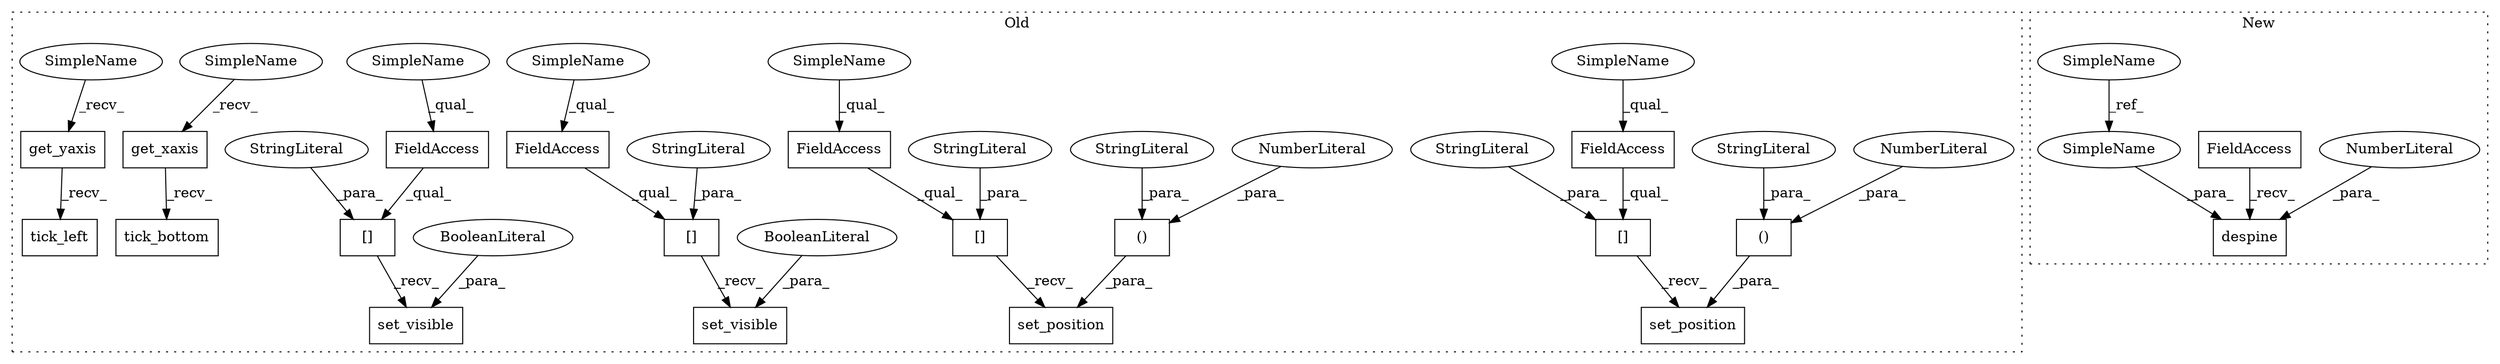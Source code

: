 digraph G {
subgraph cluster0 {
1 [label="set_visible" a="32" s="299,316" l="12,1" shape="box"];
3 [label="[]" a="2" s="282,297" l="10,1" shape="box"];
6 [label="FieldAccess" a="22" s="282" l="9" shape="box"];
8 [label="FieldAccess" a="22" s="432" l="9" shape="box"];
9 [label="[]" a="2" s="432,448" l="10,1" shape="box"];
10 [label="set_position" a="32" s="450,492" l="18,2" shape="box"];
11 [label="()" a="106" s="468" l="24" shape="box"];
12 [label="NumberLiteral" a="34" s="490" l="2" shape="ellipse"];
13 [label="get_yaxis" a="32" s="403" l="11" shape="box"];
14 [label="tick_left" a="32" s="415" l="11" shape="box"];
15 [label="FieldAccess" a="22" s="500" l="9" shape="box"];
16 [label="[]" a="2" s="500,518" l="10,1" shape="box"];
17 [label="set_position" a="32" s="520,562" l="18,2" shape="box"];
18 [label="()" a="106" s="538" l="24" shape="box"];
19 [label="NumberLiteral" a="34" s="560" l="2" shape="ellipse"];
20 [label="FieldAccess" a="22" s="323" l="9" shape="box"];
21 [label="[]" a="2" s="323,340" l="10,1" shape="box"];
22 [label="get_xaxis" a="32" s="369" l="11" shape="box"];
23 [label="BooleanLiteral" a="9" s="311" l="5" shape="ellipse"];
24 [label="set_visible" a="32" s="342,359" l="12,1" shape="box"];
25 [label="BooleanLiteral" a="9" s="354" l="5" shape="ellipse"];
26 [label="StringLiteral" a="45" s="442" l="6" shape="ellipse"];
27 [label="StringLiteral" a="45" s="510" l="8" shape="ellipse"];
28 [label="StringLiteral" a="45" s="468" l="9" shape="ellipse"];
29 [label="StringLiteral" a="45" s="538" l="9" shape="ellipse"];
30 [label="StringLiteral" a="45" s="333" l="7" shape="ellipse"];
31 [label="StringLiteral" a="45" s="292" l="5" shape="ellipse"];
32 [label="tick_bottom" a="32" s="381" l="13" shape="box"];
34 [label="SimpleName" a="42" s="500" l="2" shape="ellipse"];
35 [label="SimpleName" a="42" s="432" l="2" shape="ellipse"];
36 [label="SimpleName" a="42" s="366" l="2" shape="ellipse"];
37 [label="SimpleName" a="42" s="400" l="2" shape="ellipse"];
38 [label="SimpleName" a="42" s="323" l="2" shape="ellipse"];
39 [label="SimpleName" a="42" s="282" l="2" shape="ellipse"];
label = "Old";
style="dotted";
}
subgraph cluster1 {
2 [label="despine" a="32" s="303,316" l="8,1" shape="box"];
4 [label="NumberLiteral" a="34" s="314" l="2" shape="ellipse"];
5 [label="FieldAccess" a="22" s="295" l="7" shape="box"];
7 [label="SimpleName" a="42" s="287" l="2" shape="ellipse"];
33 [label="SimpleName" a="42" s="311" l="2" shape="ellipse"];
label = "New";
style="dotted";
}
3 -> 1 [label="_recv_"];
4 -> 2 [label="_para_"];
5 -> 2 [label="_recv_"];
6 -> 3 [label="_qual_"];
7 -> 33 [label="_ref_"];
8 -> 9 [label="_qual_"];
9 -> 10 [label="_recv_"];
11 -> 10 [label="_para_"];
12 -> 11 [label="_para_"];
13 -> 14 [label="_recv_"];
15 -> 16 [label="_qual_"];
16 -> 17 [label="_recv_"];
18 -> 17 [label="_para_"];
19 -> 18 [label="_para_"];
20 -> 21 [label="_qual_"];
21 -> 24 [label="_recv_"];
22 -> 32 [label="_recv_"];
23 -> 1 [label="_para_"];
25 -> 24 [label="_para_"];
26 -> 9 [label="_para_"];
27 -> 16 [label="_para_"];
28 -> 11 [label="_para_"];
29 -> 18 [label="_para_"];
30 -> 21 [label="_para_"];
31 -> 3 [label="_para_"];
33 -> 2 [label="_para_"];
34 -> 15 [label="_qual_"];
35 -> 8 [label="_qual_"];
36 -> 22 [label="_recv_"];
37 -> 13 [label="_recv_"];
38 -> 20 [label="_qual_"];
39 -> 6 [label="_qual_"];
}